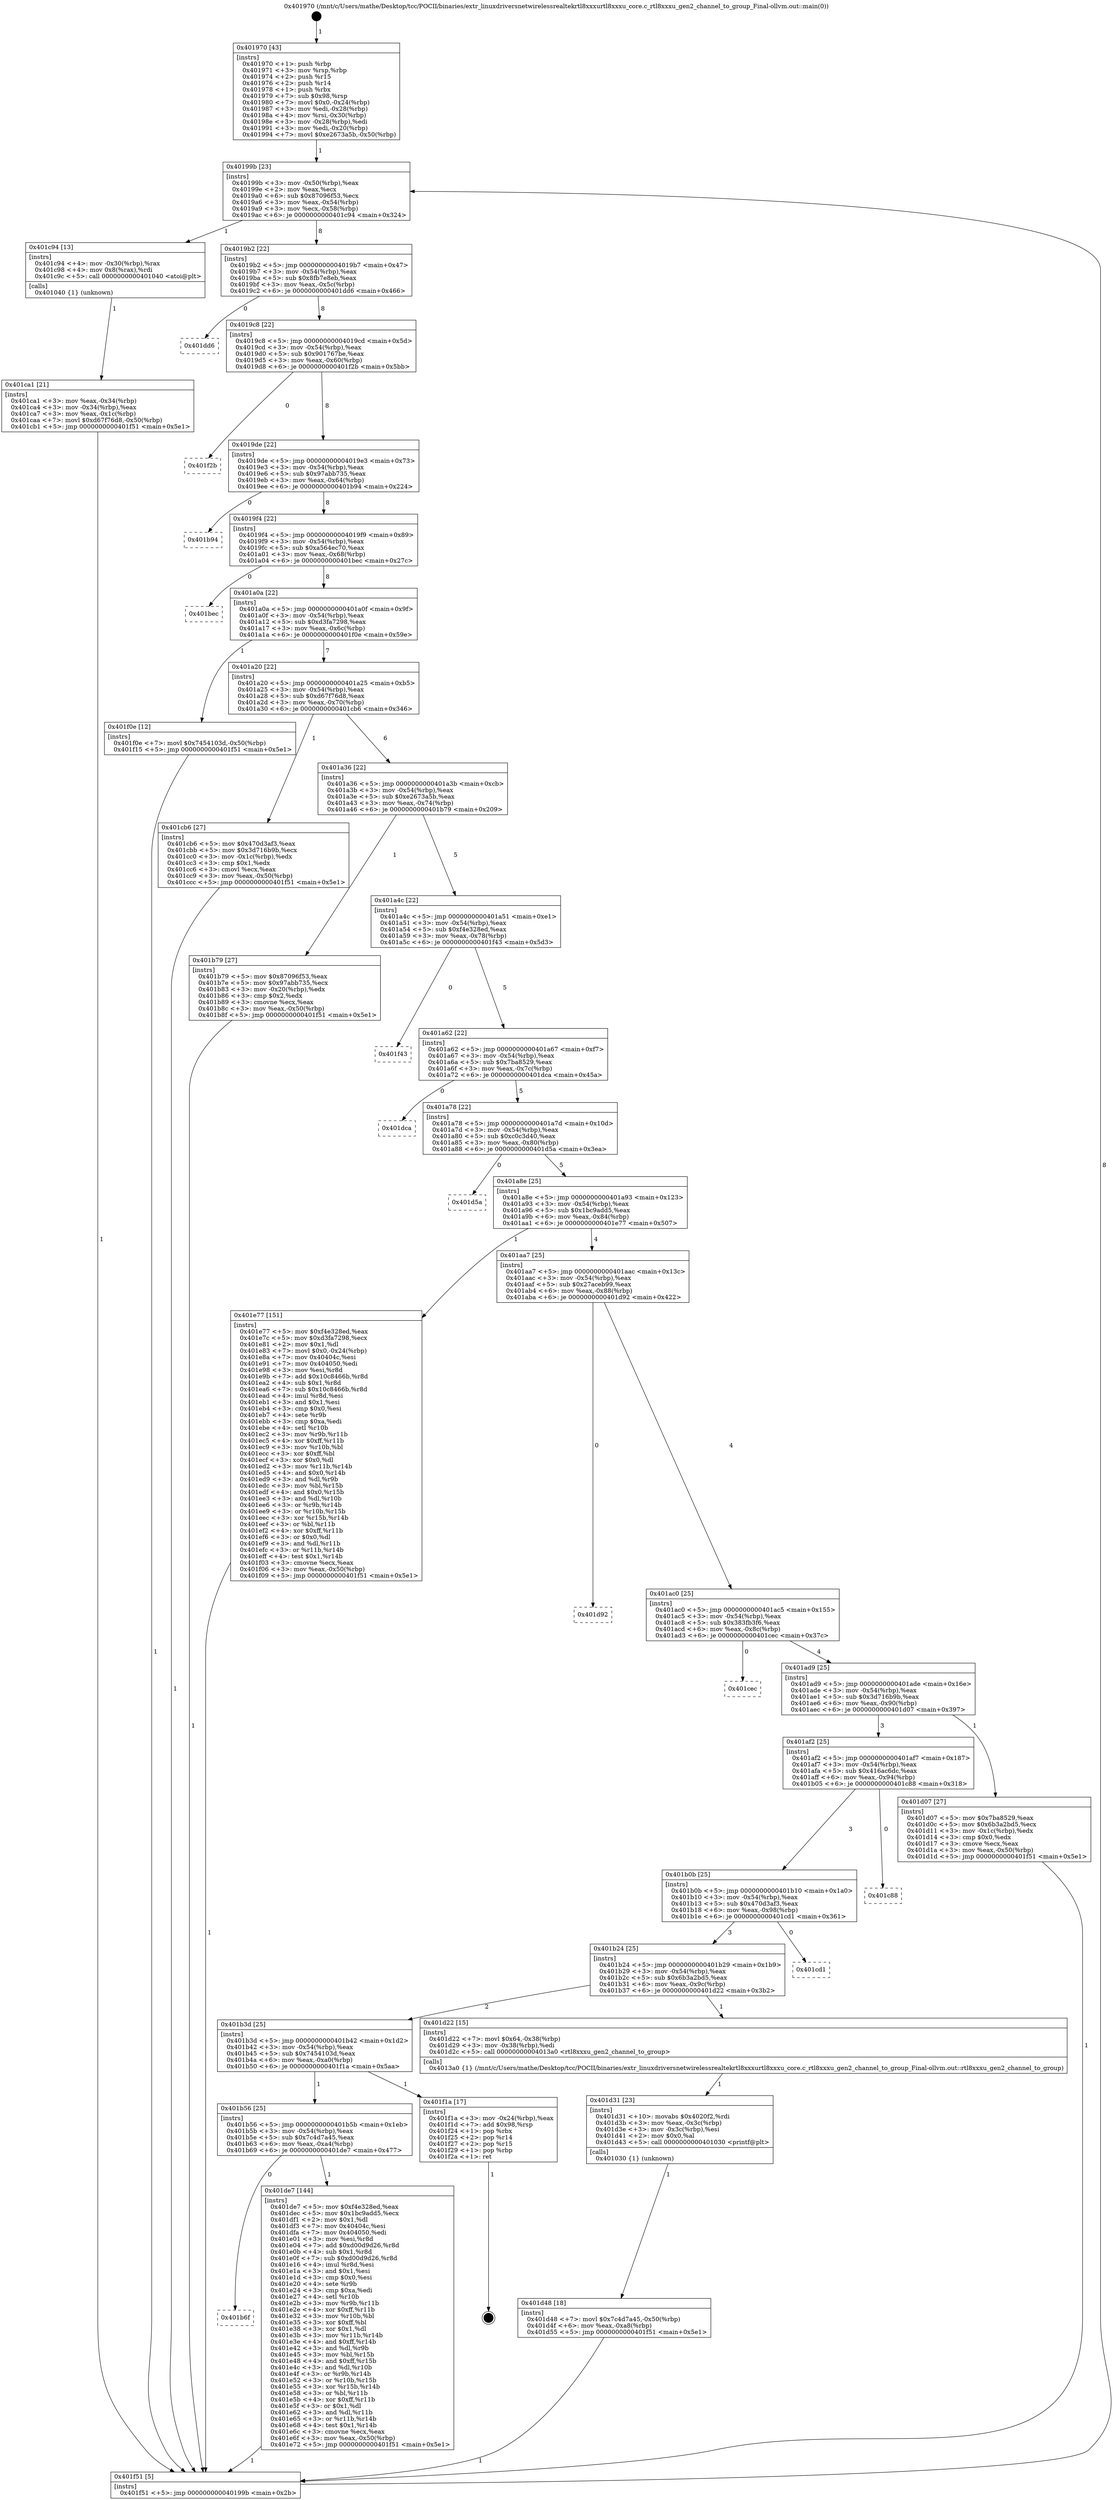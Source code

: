digraph "0x401970" {
  label = "0x401970 (/mnt/c/Users/mathe/Desktop/tcc/POCII/binaries/extr_linuxdriversnetwirelessrealtekrtl8xxxurtl8xxxu_core.c_rtl8xxxu_gen2_channel_to_group_Final-ollvm.out::main(0))"
  labelloc = "t"
  node[shape=record]

  Entry [label="",width=0.3,height=0.3,shape=circle,fillcolor=black,style=filled]
  "0x40199b" [label="{
     0x40199b [23]\l
     | [instrs]\l
     &nbsp;&nbsp;0x40199b \<+3\>: mov -0x50(%rbp),%eax\l
     &nbsp;&nbsp;0x40199e \<+2\>: mov %eax,%ecx\l
     &nbsp;&nbsp;0x4019a0 \<+6\>: sub $0x87096f53,%ecx\l
     &nbsp;&nbsp;0x4019a6 \<+3\>: mov %eax,-0x54(%rbp)\l
     &nbsp;&nbsp;0x4019a9 \<+3\>: mov %ecx,-0x58(%rbp)\l
     &nbsp;&nbsp;0x4019ac \<+6\>: je 0000000000401c94 \<main+0x324\>\l
  }"]
  "0x401c94" [label="{
     0x401c94 [13]\l
     | [instrs]\l
     &nbsp;&nbsp;0x401c94 \<+4\>: mov -0x30(%rbp),%rax\l
     &nbsp;&nbsp;0x401c98 \<+4\>: mov 0x8(%rax),%rdi\l
     &nbsp;&nbsp;0x401c9c \<+5\>: call 0000000000401040 \<atoi@plt\>\l
     | [calls]\l
     &nbsp;&nbsp;0x401040 \{1\} (unknown)\l
  }"]
  "0x4019b2" [label="{
     0x4019b2 [22]\l
     | [instrs]\l
     &nbsp;&nbsp;0x4019b2 \<+5\>: jmp 00000000004019b7 \<main+0x47\>\l
     &nbsp;&nbsp;0x4019b7 \<+3\>: mov -0x54(%rbp),%eax\l
     &nbsp;&nbsp;0x4019ba \<+5\>: sub $0x8fb7e8eb,%eax\l
     &nbsp;&nbsp;0x4019bf \<+3\>: mov %eax,-0x5c(%rbp)\l
     &nbsp;&nbsp;0x4019c2 \<+6\>: je 0000000000401dd6 \<main+0x466\>\l
  }"]
  Exit [label="",width=0.3,height=0.3,shape=circle,fillcolor=black,style=filled,peripheries=2]
  "0x401dd6" [label="{
     0x401dd6\l
  }", style=dashed]
  "0x4019c8" [label="{
     0x4019c8 [22]\l
     | [instrs]\l
     &nbsp;&nbsp;0x4019c8 \<+5\>: jmp 00000000004019cd \<main+0x5d\>\l
     &nbsp;&nbsp;0x4019cd \<+3\>: mov -0x54(%rbp),%eax\l
     &nbsp;&nbsp;0x4019d0 \<+5\>: sub $0x901767be,%eax\l
     &nbsp;&nbsp;0x4019d5 \<+3\>: mov %eax,-0x60(%rbp)\l
     &nbsp;&nbsp;0x4019d8 \<+6\>: je 0000000000401f2b \<main+0x5bb\>\l
  }"]
  "0x401b6f" [label="{
     0x401b6f\l
  }", style=dashed]
  "0x401f2b" [label="{
     0x401f2b\l
  }", style=dashed]
  "0x4019de" [label="{
     0x4019de [22]\l
     | [instrs]\l
     &nbsp;&nbsp;0x4019de \<+5\>: jmp 00000000004019e3 \<main+0x73\>\l
     &nbsp;&nbsp;0x4019e3 \<+3\>: mov -0x54(%rbp),%eax\l
     &nbsp;&nbsp;0x4019e6 \<+5\>: sub $0x97abb735,%eax\l
     &nbsp;&nbsp;0x4019eb \<+3\>: mov %eax,-0x64(%rbp)\l
     &nbsp;&nbsp;0x4019ee \<+6\>: je 0000000000401b94 \<main+0x224\>\l
  }"]
  "0x401de7" [label="{
     0x401de7 [144]\l
     | [instrs]\l
     &nbsp;&nbsp;0x401de7 \<+5\>: mov $0xf4e328ed,%eax\l
     &nbsp;&nbsp;0x401dec \<+5\>: mov $0x1bc9add5,%ecx\l
     &nbsp;&nbsp;0x401df1 \<+2\>: mov $0x1,%dl\l
     &nbsp;&nbsp;0x401df3 \<+7\>: mov 0x40404c,%esi\l
     &nbsp;&nbsp;0x401dfa \<+7\>: mov 0x404050,%edi\l
     &nbsp;&nbsp;0x401e01 \<+3\>: mov %esi,%r8d\l
     &nbsp;&nbsp;0x401e04 \<+7\>: add $0xd00d9d26,%r8d\l
     &nbsp;&nbsp;0x401e0b \<+4\>: sub $0x1,%r8d\l
     &nbsp;&nbsp;0x401e0f \<+7\>: sub $0xd00d9d26,%r8d\l
     &nbsp;&nbsp;0x401e16 \<+4\>: imul %r8d,%esi\l
     &nbsp;&nbsp;0x401e1a \<+3\>: and $0x1,%esi\l
     &nbsp;&nbsp;0x401e1d \<+3\>: cmp $0x0,%esi\l
     &nbsp;&nbsp;0x401e20 \<+4\>: sete %r9b\l
     &nbsp;&nbsp;0x401e24 \<+3\>: cmp $0xa,%edi\l
     &nbsp;&nbsp;0x401e27 \<+4\>: setl %r10b\l
     &nbsp;&nbsp;0x401e2b \<+3\>: mov %r9b,%r11b\l
     &nbsp;&nbsp;0x401e2e \<+4\>: xor $0xff,%r11b\l
     &nbsp;&nbsp;0x401e32 \<+3\>: mov %r10b,%bl\l
     &nbsp;&nbsp;0x401e35 \<+3\>: xor $0xff,%bl\l
     &nbsp;&nbsp;0x401e38 \<+3\>: xor $0x1,%dl\l
     &nbsp;&nbsp;0x401e3b \<+3\>: mov %r11b,%r14b\l
     &nbsp;&nbsp;0x401e3e \<+4\>: and $0xff,%r14b\l
     &nbsp;&nbsp;0x401e42 \<+3\>: and %dl,%r9b\l
     &nbsp;&nbsp;0x401e45 \<+3\>: mov %bl,%r15b\l
     &nbsp;&nbsp;0x401e48 \<+4\>: and $0xff,%r15b\l
     &nbsp;&nbsp;0x401e4c \<+3\>: and %dl,%r10b\l
     &nbsp;&nbsp;0x401e4f \<+3\>: or %r9b,%r14b\l
     &nbsp;&nbsp;0x401e52 \<+3\>: or %r10b,%r15b\l
     &nbsp;&nbsp;0x401e55 \<+3\>: xor %r15b,%r14b\l
     &nbsp;&nbsp;0x401e58 \<+3\>: or %bl,%r11b\l
     &nbsp;&nbsp;0x401e5b \<+4\>: xor $0xff,%r11b\l
     &nbsp;&nbsp;0x401e5f \<+3\>: or $0x1,%dl\l
     &nbsp;&nbsp;0x401e62 \<+3\>: and %dl,%r11b\l
     &nbsp;&nbsp;0x401e65 \<+3\>: or %r11b,%r14b\l
     &nbsp;&nbsp;0x401e68 \<+4\>: test $0x1,%r14b\l
     &nbsp;&nbsp;0x401e6c \<+3\>: cmovne %ecx,%eax\l
     &nbsp;&nbsp;0x401e6f \<+3\>: mov %eax,-0x50(%rbp)\l
     &nbsp;&nbsp;0x401e72 \<+5\>: jmp 0000000000401f51 \<main+0x5e1\>\l
  }"]
  "0x401b94" [label="{
     0x401b94\l
  }", style=dashed]
  "0x4019f4" [label="{
     0x4019f4 [22]\l
     | [instrs]\l
     &nbsp;&nbsp;0x4019f4 \<+5\>: jmp 00000000004019f9 \<main+0x89\>\l
     &nbsp;&nbsp;0x4019f9 \<+3\>: mov -0x54(%rbp),%eax\l
     &nbsp;&nbsp;0x4019fc \<+5\>: sub $0xa564ec70,%eax\l
     &nbsp;&nbsp;0x401a01 \<+3\>: mov %eax,-0x68(%rbp)\l
     &nbsp;&nbsp;0x401a04 \<+6\>: je 0000000000401bec \<main+0x27c\>\l
  }"]
  "0x401b56" [label="{
     0x401b56 [25]\l
     | [instrs]\l
     &nbsp;&nbsp;0x401b56 \<+5\>: jmp 0000000000401b5b \<main+0x1eb\>\l
     &nbsp;&nbsp;0x401b5b \<+3\>: mov -0x54(%rbp),%eax\l
     &nbsp;&nbsp;0x401b5e \<+5\>: sub $0x7c4d7a45,%eax\l
     &nbsp;&nbsp;0x401b63 \<+6\>: mov %eax,-0xa4(%rbp)\l
     &nbsp;&nbsp;0x401b69 \<+6\>: je 0000000000401de7 \<main+0x477\>\l
  }"]
  "0x401bec" [label="{
     0x401bec\l
  }", style=dashed]
  "0x401a0a" [label="{
     0x401a0a [22]\l
     | [instrs]\l
     &nbsp;&nbsp;0x401a0a \<+5\>: jmp 0000000000401a0f \<main+0x9f\>\l
     &nbsp;&nbsp;0x401a0f \<+3\>: mov -0x54(%rbp),%eax\l
     &nbsp;&nbsp;0x401a12 \<+5\>: sub $0xd3fa7298,%eax\l
     &nbsp;&nbsp;0x401a17 \<+3\>: mov %eax,-0x6c(%rbp)\l
     &nbsp;&nbsp;0x401a1a \<+6\>: je 0000000000401f0e \<main+0x59e\>\l
  }"]
  "0x401f1a" [label="{
     0x401f1a [17]\l
     | [instrs]\l
     &nbsp;&nbsp;0x401f1a \<+3\>: mov -0x24(%rbp),%eax\l
     &nbsp;&nbsp;0x401f1d \<+7\>: add $0x98,%rsp\l
     &nbsp;&nbsp;0x401f24 \<+1\>: pop %rbx\l
     &nbsp;&nbsp;0x401f25 \<+2\>: pop %r14\l
     &nbsp;&nbsp;0x401f27 \<+2\>: pop %r15\l
     &nbsp;&nbsp;0x401f29 \<+1\>: pop %rbp\l
     &nbsp;&nbsp;0x401f2a \<+1\>: ret\l
  }"]
  "0x401f0e" [label="{
     0x401f0e [12]\l
     | [instrs]\l
     &nbsp;&nbsp;0x401f0e \<+7\>: movl $0x7454103d,-0x50(%rbp)\l
     &nbsp;&nbsp;0x401f15 \<+5\>: jmp 0000000000401f51 \<main+0x5e1\>\l
  }"]
  "0x401a20" [label="{
     0x401a20 [22]\l
     | [instrs]\l
     &nbsp;&nbsp;0x401a20 \<+5\>: jmp 0000000000401a25 \<main+0xb5\>\l
     &nbsp;&nbsp;0x401a25 \<+3\>: mov -0x54(%rbp),%eax\l
     &nbsp;&nbsp;0x401a28 \<+5\>: sub $0xd67f76d8,%eax\l
     &nbsp;&nbsp;0x401a2d \<+3\>: mov %eax,-0x70(%rbp)\l
     &nbsp;&nbsp;0x401a30 \<+6\>: je 0000000000401cb6 \<main+0x346\>\l
  }"]
  "0x401d48" [label="{
     0x401d48 [18]\l
     | [instrs]\l
     &nbsp;&nbsp;0x401d48 \<+7\>: movl $0x7c4d7a45,-0x50(%rbp)\l
     &nbsp;&nbsp;0x401d4f \<+6\>: mov %eax,-0xa8(%rbp)\l
     &nbsp;&nbsp;0x401d55 \<+5\>: jmp 0000000000401f51 \<main+0x5e1\>\l
  }"]
  "0x401cb6" [label="{
     0x401cb6 [27]\l
     | [instrs]\l
     &nbsp;&nbsp;0x401cb6 \<+5\>: mov $0x470d3af3,%eax\l
     &nbsp;&nbsp;0x401cbb \<+5\>: mov $0x3d716b9b,%ecx\l
     &nbsp;&nbsp;0x401cc0 \<+3\>: mov -0x1c(%rbp),%edx\l
     &nbsp;&nbsp;0x401cc3 \<+3\>: cmp $0x1,%edx\l
     &nbsp;&nbsp;0x401cc6 \<+3\>: cmovl %ecx,%eax\l
     &nbsp;&nbsp;0x401cc9 \<+3\>: mov %eax,-0x50(%rbp)\l
     &nbsp;&nbsp;0x401ccc \<+5\>: jmp 0000000000401f51 \<main+0x5e1\>\l
  }"]
  "0x401a36" [label="{
     0x401a36 [22]\l
     | [instrs]\l
     &nbsp;&nbsp;0x401a36 \<+5\>: jmp 0000000000401a3b \<main+0xcb\>\l
     &nbsp;&nbsp;0x401a3b \<+3\>: mov -0x54(%rbp),%eax\l
     &nbsp;&nbsp;0x401a3e \<+5\>: sub $0xe2673a5b,%eax\l
     &nbsp;&nbsp;0x401a43 \<+3\>: mov %eax,-0x74(%rbp)\l
     &nbsp;&nbsp;0x401a46 \<+6\>: je 0000000000401b79 \<main+0x209\>\l
  }"]
  "0x401d31" [label="{
     0x401d31 [23]\l
     | [instrs]\l
     &nbsp;&nbsp;0x401d31 \<+10\>: movabs $0x4020f2,%rdi\l
     &nbsp;&nbsp;0x401d3b \<+3\>: mov %eax,-0x3c(%rbp)\l
     &nbsp;&nbsp;0x401d3e \<+3\>: mov -0x3c(%rbp),%esi\l
     &nbsp;&nbsp;0x401d41 \<+2\>: mov $0x0,%al\l
     &nbsp;&nbsp;0x401d43 \<+5\>: call 0000000000401030 \<printf@plt\>\l
     | [calls]\l
     &nbsp;&nbsp;0x401030 \{1\} (unknown)\l
  }"]
  "0x401b79" [label="{
     0x401b79 [27]\l
     | [instrs]\l
     &nbsp;&nbsp;0x401b79 \<+5\>: mov $0x87096f53,%eax\l
     &nbsp;&nbsp;0x401b7e \<+5\>: mov $0x97abb735,%ecx\l
     &nbsp;&nbsp;0x401b83 \<+3\>: mov -0x20(%rbp),%edx\l
     &nbsp;&nbsp;0x401b86 \<+3\>: cmp $0x2,%edx\l
     &nbsp;&nbsp;0x401b89 \<+3\>: cmovne %ecx,%eax\l
     &nbsp;&nbsp;0x401b8c \<+3\>: mov %eax,-0x50(%rbp)\l
     &nbsp;&nbsp;0x401b8f \<+5\>: jmp 0000000000401f51 \<main+0x5e1\>\l
  }"]
  "0x401a4c" [label="{
     0x401a4c [22]\l
     | [instrs]\l
     &nbsp;&nbsp;0x401a4c \<+5\>: jmp 0000000000401a51 \<main+0xe1\>\l
     &nbsp;&nbsp;0x401a51 \<+3\>: mov -0x54(%rbp),%eax\l
     &nbsp;&nbsp;0x401a54 \<+5\>: sub $0xf4e328ed,%eax\l
     &nbsp;&nbsp;0x401a59 \<+3\>: mov %eax,-0x78(%rbp)\l
     &nbsp;&nbsp;0x401a5c \<+6\>: je 0000000000401f43 \<main+0x5d3\>\l
  }"]
  "0x401f51" [label="{
     0x401f51 [5]\l
     | [instrs]\l
     &nbsp;&nbsp;0x401f51 \<+5\>: jmp 000000000040199b \<main+0x2b\>\l
  }"]
  "0x401970" [label="{
     0x401970 [43]\l
     | [instrs]\l
     &nbsp;&nbsp;0x401970 \<+1\>: push %rbp\l
     &nbsp;&nbsp;0x401971 \<+3\>: mov %rsp,%rbp\l
     &nbsp;&nbsp;0x401974 \<+2\>: push %r15\l
     &nbsp;&nbsp;0x401976 \<+2\>: push %r14\l
     &nbsp;&nbsp;0x401978 \<+1\>: push %rbx\l
     &nbsp;&nbsp;0x401979 \<+7\>: sub $0x98,%rsp\l
     &nbsp;&nbsp;0x401980 \<+7\>: movl $0x0,-0x24(%rbp)\l
     &nbsp;&nbsp;0x401987 \<+3\>: mov %edi,-0x28(%rbp)\l
     &nbsp;&nbsp;0x40198a \<+4\>: mov %rsi,-0x30(%rbp)\l
     &nbsp;&nbsp;0x40198e \<+3\>: mov -0x28(%rbp),%edi\l
     &nbsp;&nbsp;0x401991 \<+3\>: mov %edi,-0x20(%rbp)\l
     &nbsp;&nbsp;0x401994 \<+7\>: movl $0xe2673a5b,-0x50(%rbp)\l
  }"]
  "0x401ca1" [label="{
     0x401ca1 [21]\l
     | [instrs]\l
     &nbsp;&nbsp;0x401ca1 \<+3\>: mov %eax,-0x34(%rbp)\l
     &nbsp;&nbsp;0x401ca4 \<+3\>: mov -0x34(%rbp),%eax\l
     &nbsp;&nbsp;0x401ca7 \<+3\>: mov %eax,-0x1c(%rbp)\l
     &nbsp;&nbsp;0x401caa \<+7\>: movl $0xd67f76d8,-0x50(%rbp)\l
     &nbsp;&nbsp;0x401cb1 \<+5\>: jmp 0000000000401f51 \<main+0x5e1\>\l
  }"]
  "0x401b3d" [label="{
     0x401b3d [25]\l
     | [instrs]\l
     &nbsp;&nbsp;0x401b3d \<+5\>: jmp 0000000000401b42 \<main+0x1d2\>\l
     &nbsp;&nbsp;0x401b42 \<+3\>: mov -0x54(%rbp),%eax\l
     &nbsp;&nbsp;0x401b45 \<+5\>: sub $0x7454103d,%eax\l
     &nbsp;&nbsp;0x401b4a \<+6\>: mov %eax,-0xa0(%rbp)\l
     &nbsp;&nbsp;0x401b50 \<+6\>: je 0000000000401f1a \<main+0x5aa\>\l
  }"]
  "0x401f43" [label="{
     0x401f43\l
  }", style=dashed]
  "0x401a62" [label="{
     0x401a62 [22]\l
     | [instrs]\l
     &nbsp;&nbsp;0x401a62 \<+5\>: jmp 0000000000401a67 \<main+0xf7\>\l
     &nbsp;&nbsp;0x401a67 \<+3\>: mov -0x54(%rbp),%eax\l
     &nbsp;&nbsp;0x401a6a \<+5\>: sub $0x7ba8529,%eax\l
     &nbsp;&nbsp;0x401a6f \<+3\>: mov %eax,-0x7c(%rbp)\l
     &nbsp;&nbsp;0x401a72 \<+6\>: je 0000000000401dca \<main+0x45a\>\l
  }"]
  "0x401d22" [label="{
     0x401d22 [15]\l
     | [instrs]\l
     &nbsp;&nbsp;0x401d22 \<+7\>: movl $0x64,-0x38(%rbp)\l
     &nbsp;&nbsp;0x401d29 \<+3\>: mov -0x38(%rbp),%edi\l
     &nbsp;&nbsp;0x401d2c \<+5\>: call 00000000004013a0 \<rtl8xxxu_gen2_channel_to_group\>\l
     | [calls]\l
     &nbsp;&nbsp;0x4013a0 \{1\} (/mnt/c/Users/mathe/Desktop/tcc/POCII/binaries/extr_linuxdriversnetwirelessrealtekrtl8xxxurtl8xxxu_core.c_rtl8xxxu_gen2_channel_to_group_Final-ollvm.out::rtl8xxxu_gen2_channel_to_group)\l
  }"]
  "0x401dca" [label="{
     0x401dca\l
  }", style=dashed]
  "0x401a78" [label="{
     0x401a78 [22]\l
     | [instrs]\l
     &nbsp;&nbsp;0x401a78 \<+5\>: jmp 0000000000401a7d \<main+0x10d\>\l
     &nbsp;&nbsp;0x401a7d \<+3\>: mov -0x54(%rbp),%eax\l
     &nbsp;&nbsp;0x401a80 \<+5\>: sub $0xc0c3d40,%eax\l
     &nbsp;&nbsp;0x401a85 \<+3\>: mov %eax,-0x80(%rbp)\l
     &nbsp;&nbsp;0x401a88 \<+6\>: je 0000000000401d5a \<main+0x3ea\>\l
  }"]
  "0x401b24" [label="{
     0x401b24 [25]\l
     | [instrs]\l
     &nbsp;&nbsp;0x401b24 \<+5\>: jmp 0000000000401b29 \<main+0x1b9\>\l
     &nbsp;&nbsp;0x401b29 \<+3\>: mov -0x54(%rbp),%eax\l
     &nbsp;&nbsp;0x401b2c \<+5\>: sub $0x6b3a2bd5,%eax\l
     &nbsp;&nbsp;0x401b31 \<+6\>: mov %eax,-0x9c(%rbp)\l
     &nbsp;&nbsp;0x401b37 \<+6\>: je 0000000000401d22 \<main+0x3b2\>\l
  }"]
  "0x401d5a" [label="{
     0x401d5a\l
  }", style=dashed]
  "0x401a8e" [label="{
     0x401a8e [25]\l
     | [instrs]\l
     &nbsp;&nbsp;0x401a8e \<+5\>: jmp 0000000000401a93 \<main+0x123\>\l
     &nbsp;&nbsp;0x401a93 \<+3\>: mov -0x54(%rbp),%eax\l
     &nbsp;&nbsp;0x401a96 \<+5\>: sub $0x1bc9add5,%eax\l
     &nbsp;&nbsp;0x401a9b \<+6\>: mov %eax,-0x84(%rbp)\l
     &nbsp;&nbsp;0x401aa1 \<+6\>: je 0000000000401e77 \<main+0x507\>\l
  }"]
  "0x401cd1" [label="{
     0x401cd1\l
  }", style=dashed]
  "0x401e77" [label="{
     0x401e77 [151]\l
     | [instrs]\l
     &nbsp;&nbsp;0x401e77 \<+5\>: mov $0xf4e328ed,%eax\l
     &nbsp;&nbsp;0x401e7c \<+5\>: mov $0xd3fa7298,%ecx\l
     &nbsp;&nbsp;0x401e81 \<+2\>: mov $0x1,%dl\l
     &nbsp;&nbsp;0x401e83 \<+7\>: movl $0x0,-0x24(%rbp)\l
     &nbsp;&nbsp;0x401e8a \<+7\>: mov 0x40404c,%esi\l
     &nbsp;&nbsp;0x401e91 \<+7\>: mov 0x404050,%edi\l
     &nbsp;&nbsp;0x401e98 \<+3\>: mov %esi,%r8d\l
     &nbsp;&nbsp;0x401e9b \<+7\>: add $0x10c8466b,%r8d\l
     &nbsp;&nbsp;0x401ea2 \<+4\>: sub $0x1,%r8d\l
     &nbsp;&nbsp;0x401ea6 \<+7\>: sub $0x10c8466b,%r8d\l
     &nbsp;&nbsp;0x401ead \<+4\>: imul %r8d,%esi\l
     &nbsp;&nbsp;0x401eb1 \<+3\>: and $0x1,%esi\l
     &nbsp;&nbsp;0x401eb4 \<+3\>: cmp $0x0,%esi\l
     &nbsp;&nbsp;0x401eb7 \<+4\>: sete %r9b\l
     &nbsp;&nbsp;0x401ebb \<+3\>: cmp $0xa,%edi\l
     &nbsp;&nbsp;0x401ebe \<+4\>: setl %r10b\l
     &nbsp;&nbsp;0x401ec2 \<+3\>: mov %r9b,%r11b\l
     &nbsp;&nbsp;0x401ec5 \<+4\>: xor $0xff,%r11b\l
     &nbsp;&nbsp;0x401ec9 \<+3\>: mov %r10b,%bl\l
     &nbsp;&nbsp;0x401ecc \<+3\>: xor $0xff,%bl\l
     &nbsp;&nbsp;0x401ecf \<+3\>: xor $0x0,%dl\l
     &nbsp;&nbsp;0x401ed2 \<+3\>: mov %r11b,%r14b\l
     &nbsp;&nbsp;0x401ed5 \<+4\>: and $0x0,%r14b\l
     &nbsp;&nbsp;0x401ed9 \<+3\>: and %dl,%r9b\l
     &nbsp;&nbsp;0x401edc \<+3\>: mov %bl,%r15b\l
     &nbsp;&nbsp;0x401edf \<+4\>: and $0x0,%r15b\l
     &nbsp;&nbsp;0x401ee3 \<+3\>: and %dl,%r10b\l
     &nbsp;&nbsp;0x401ee6 \<+3\>: or %r9b,%r14b\l
     &nbsp;&nbsp;0x401ee9 \<+3\>: or %r10b,%r15b\l
     &nbsp;&nbsp;0x401eec \<+3\>: xor %r15b,%r14b\l
     &nbsp;&nbsp;0x401eef \<+3\>: or %bl,%r11b\l
     &nbsp;&nbsp;0x401ef2 \<+4\>: xor $0xff,%r11b\l
     &nbsp;&nbsp;0x401ef6 \<+3\>: or $0x0,%dl\l
     &nbsp;&nbsp;0x401ef9 \<+3\>: and %dl,%r11b\l
     &nbsp;&nbsp;0x401efc \<+3\>: or %r11b,%r14b\l
     &nbsp;&nbsp;0x401eff \<+4\>: test $0x1,%r14b\l
     &nbsp;&nbsp;0x401f03 \<+3\>: cmovne %ecx,%eax\l
     &nbsp;&nbsp;0x401f06 \<+3\>: mov %eax,-0x50(%rbp)\l
     &nbsp;&nbsp;0x401f09 \<+5\>: jmp 0000000000401f51 \<main+0x5e1\>\l
  }"]
  "0x401aa7" [label="{
     0x401aa7 [25]\l
     | [instrs]\l
     &nbsp;&nbsp;0x401aa7 \<+5\>: jmp 0000000000401aac \<main+0x13c\>\l
     &nbsp;&nbsp;0x401aac \<+3\>: mov -0x54(%rbp),%eax\l
     &nbsp;&nbsp;0x401aaf \<+5\>: sub $0x27aceb99,%eax\l
     &nbsp;&nbsp;0x401ab4 \<+6\>: mov %eax,-0x88(%rbp)\l
     &nbsp;&nbsp;0x401aba \<+6\>: je 0000000000401d92 \<main+0x422\>\l
  }"]
  "0x401b0b" [label="{
     0x401b0b [25]\l
     | [instrs]\l
     &nbsp;&nbsp;0x401b0b \<+5\>: jmp 0000000000401b10 \<main+0x1a0\>\l
     &nbsp;&nbsp;0x401b10 \<+3\>: mov -0x54(%rbp),%eax\l
     &nbsp;&nbsp;0x401b13 \<+5\>: sub $0x470d3af3,%eax\l
     &nbsp;&nbsp;0x401b18 \<+6\>: mov %eax,-0x98(%rbp)\l
     &nbsp;&nbsp;0x401b1e \<+6\>: je 0000000000401cd1 \<main+0x361\>\l
  }"]
  "0x401d92" [label="{
     0x401d92\l
  }", style=dashed]
  "0x401ac0" [label="{
     0x401ac0 [25]\l
     | [instrs]\l
     &nbsp;&nbsp;0x401ac0 \<+5\>: jmp 0000000000401ac5 \<main+0x155\>\l
     &nbsp;&nbsp;0x401ac5 \<+3\>: mov -0x54(%rbp),%eax\l
     &nbsp;&nbsp;0x401ac8 \<+5\>: sub $0x383fb3f6,%eax\l
     &nbsp;&nbsp;0x401acd \<+6\>: mov %eax,-0x8c(%rbp)\l
     &nbsp;&nbsp;0x401ad3 \<+6\>: je 0000000000401cec \<main+0x37c\>\l
  }"]
  "0x401c88" [label="{
     0x401c88\l
  }", style=dashed]
  "0x401cec" [label="{
     0x401cec\l
  }", style=dashed]
  "0x401ad9" [label="{
     0x401ad9 [25]\l
     | [instrs]\l
     &nbsp;&nbsp;0x401ad9 \<+5\>: jmp 0000000000401ade \<main+0x16e\>\l
     &nbsp;&nbsp;0x401ade \<+3\>: mov -0x54(%rbp),%eax\l
     &nbsp;&nbsp;0x401ae1 \<+5\>: sub $0x3d716b9b,%eax\l
     &nbsp;&nbsp;0x401ae6 \<+6\>: mov %eax,-0x90(%rbp)\l
     &nbsp;&nbsp;0x401aec \<+6\>: je 0000000000401d07 \<main+0x397\>\l
  }"]
  "0x401af2" [label="{
     0x401af2 [25]\l
     | [instrs]\l
     &nbsp;&nbsp;0x401af2 \<+5\>: jmp 0000000000401af7 \<main+0x187\>\l
     &nbsp;&nbsp;0x401af7 \<+3\>: mov -0x54(%rbp),%eax\l
     &nbsp;&nbsp;0x401afa \<+5\>: sub $0x416ac6dc,%eax\l
     &nbsp;&nbsp;0x401aff \<+6\>: mov %eax,-0x94(%rbp)\l
     &nbsp;&nbsp;0x401b05 \<+6\>: je 0000000000401c88 \<main+0x318\>\l
  }"]
  "0x401d07" [label="{
     0x401d07 [27]\l
     | [instrs]\l
     &nbsp;&nbsp;0x401d07 \<+5\>: mov $0x7ba8529,%eax\l
     &nbsp;&nbsp;0x401d0c \<+5\>: mov $0x6b3a2bd5,%ecx\l
     &nbsp;&nbsp;0x401d11 \<+3\>: mov -0x1c(%rbp),%edx\l
     &nbsp;&nbsp;0x401d14 \<+3\>: cmp $0x0,%edx\l
     &nbsp;&nbsp;0x401d17 \<+3\>: cmove %ecx,%eax\l
     &nbsp;&nbsp;0x401d1a \<+3\>: mov %eax,-0x50(%rbp)\l
     &nbsp;&nbsp;0x401d1d \<+5\>: jmp 0000000000401f51 \<main+0x5e1\>\l
  }"]
  Entry -> "0x401970" [label=" 1"]
  "0x40199b" -> "0x401c94" [label=" 1"]
  "0x40199b" -> "0x4019b2" [label=" 8"]
  "0x401f1a" -> Exit [label=" 1"]
  "0x4019b2" -> "0x401dd6" [label=" 0"]
  "0x4019b2" -> "0x4019c8" [label=" 8"]
  "0x401f0e" -> "0x401f51" [label=" 1"]
  "0x4019c8" -> "0x401f2b" [label=" 0"]
  "0x4019c8" -> "0x4019de" [label=" 8"]
  "0x401e77" -> "0x401f51" [label=" 1"]
  "0x4019de" -> "0x401b94" [label=" 0"]
  "0x4019de" -> "0x4019f4" [label=" 8"]
  "0x401de7" -> "0x401f51" [label=" 1"]
  "0x4019f4" -> "0x401bec" [label=" 0"]
  "0x4019f4" -> "0x401a0a" [label=" 8"]
  "0x401b56" -> "0x401de7" [label=" 1"]
  "0x401a0a" -> "0x401f0e" [label=" 1"]
  "0x401a0a" -> "0x401a20" [label=" 7"]
  "0x401b56" -> "0x401b6f" [label=" 0"]
  "0x401a20" -> "0x401cb6" [label=" 1"]
  "0x401a20" -> "0x401a36" [label=" 6"]
  "0x401b3d" -> "0x401f1a" [label=" 1"]
  "0x401a36" -> "0x401b79" [label=" 1"]
  "0x401a36" -> "0x401a4c" [label=" 5"]
  "0x401b79" -> "0x401f51" [label=" 1"]
  "0x401970" -> "0x40199b" [label=" 1"]
  "0x401f51" -> "0x40199b" [label=" 8"]
  "0x401c94" -> "0x401ca1" [label=" 1"]
  "0x401ca1" -> "0x401f51" [label=" 1"]
  "0x401cb6" -> "0x401f51" [label=" 1"]
  "0x401b3d" -> "0x401b56" [label=" 1"]
  "0x401a4c" -> "0x401f43" [label=" 0"]
  "0x401a4c" -> "0x401a62" [label=" 5"]
  "0x401d48" -> "0x401f51" [label=" 1"]
  "0x401a62" -> "0x401dca" [label=" 0"]
  "0x401a62" -> "0x401a78" [label=" 5"]
  "0x401d31" -> "0x401d48" [label=" 1"]
  "0x401a78" -> "0x401d5a" [label=" 0"]
  "0x401a78" -> "0x401a8e" [label=" 5"]
  "0x401b24" -> "0x401b3d" [label=" 2"]
  "0x401a8e" -> "0x401e77" [label=" 1"]
  "0x401a8e" -> "0x401aa7" [label=" 4"]
  "0x401b24" -> "0x401d22" [label=" 1"]
  "0x401aa7" -> "0x401d92" [label=" 0"]
  "0x401aa7" -> "0x401ac0" [label=" 4"]
  "0x401b0b" -> "0x401b24" [label=" 3"]
  "0x401ac0" -> "0x401cec" [label=" 0"]
  "0x401ac0" -> "0x401ad9" [label=" 4"]
  "0x401b0b" -> "0x401cd1" [label=" 0"]
  "0x401ad9" -> "0x401d07" [label=" 1"]
  "0x401ad9" -> "0x401af2" [label=" 3"]
  "0x401d07" -> "0x401f51" [label=" 1"]
  "0x401d22" -> "0x401d31" [label=" 1"]
  "0x401af2" -> "0x401c88" [label=" 0"]
  "0x401af2" -> "0x401b0b" [label=" 3"]
}
